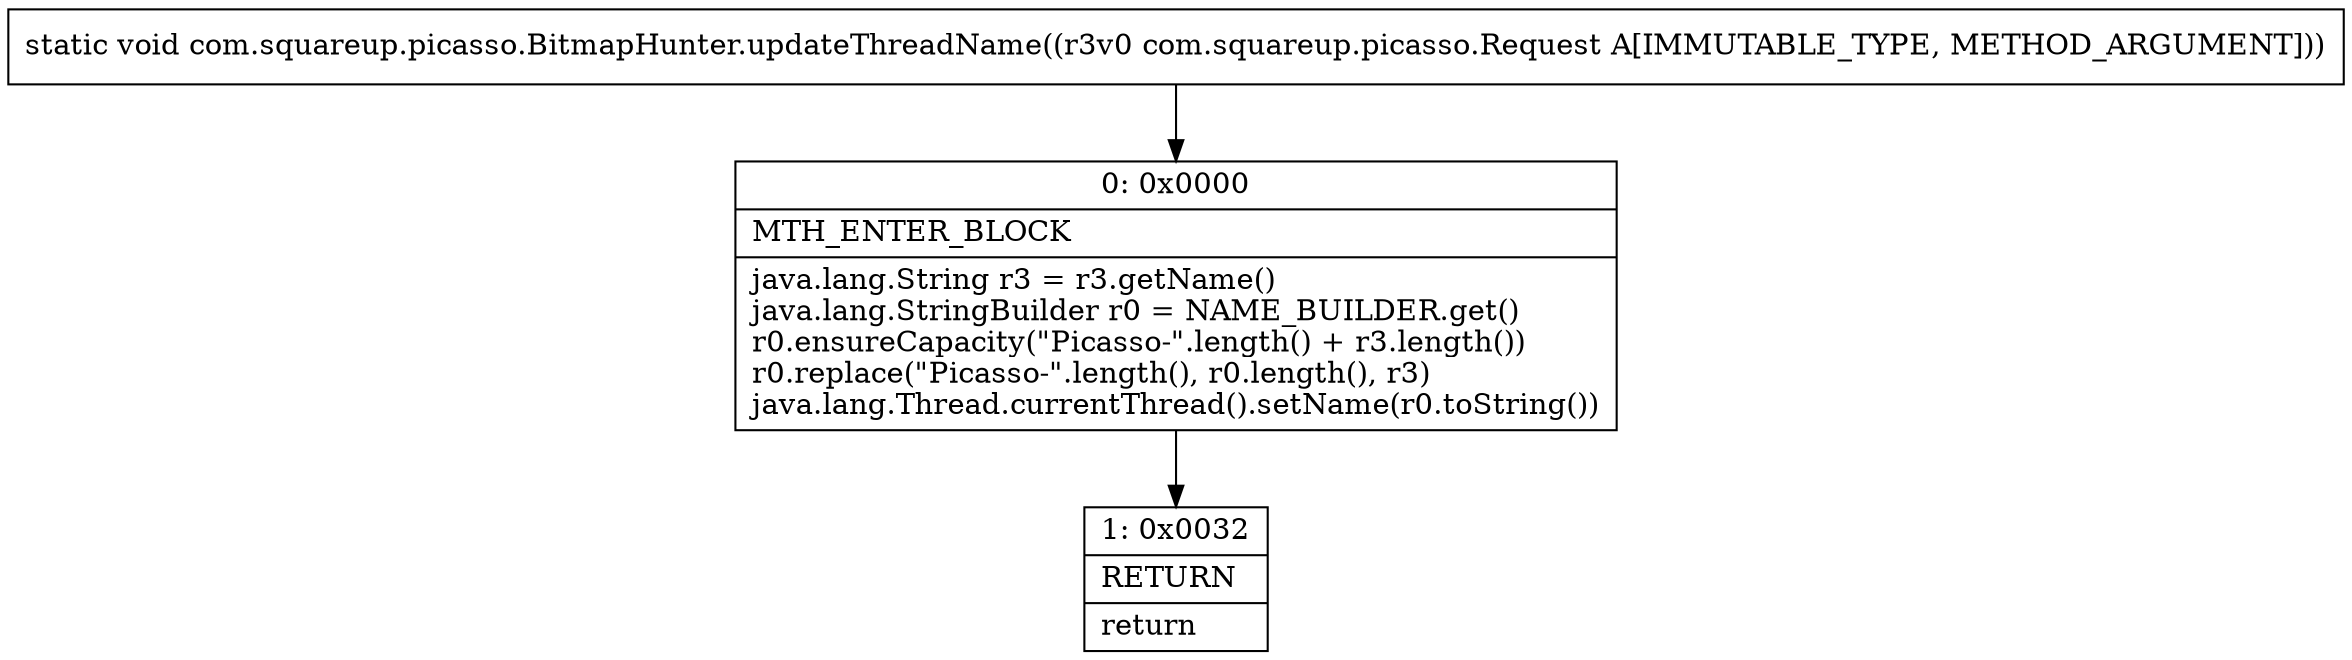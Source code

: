 digraph "CFG forcom.squareup.picasso.BitmapHunter.updateThreadName(Lcom\/squareup\/picasso\/Request;)V" {
Node_0 [shape=record,label="{0\:\ 0x0000|MTH_ENTER_BLOCK\l|java.lang.String r3 = r3.getName()\ljava.lang.StringBuilder r0 = NAME_BUILDER.get()\lr0.ensureCapacity(\"Picasso\-\".length() + r3.length())\lr0.replace(\"Picasso\-\".length(), r0.length(), r3)\ljava.lang.Thread.currentThread().setName(r0.toString())\l}"];
Node_1 [shape=record,label="{1\:\ 0x0032|RETURN\l|return\l}"];
MethodNode[shape=record,label="{static void com.squareup.picasso.BitmapHunter.updateThreadName((r3v0 com.squareup.picasso.Request A[IMMUTABLE_TYPE, METHOD_ARGUMENT])) }"];
MethodNode -> Node_0;
Node_0 -> Node_1;
}

